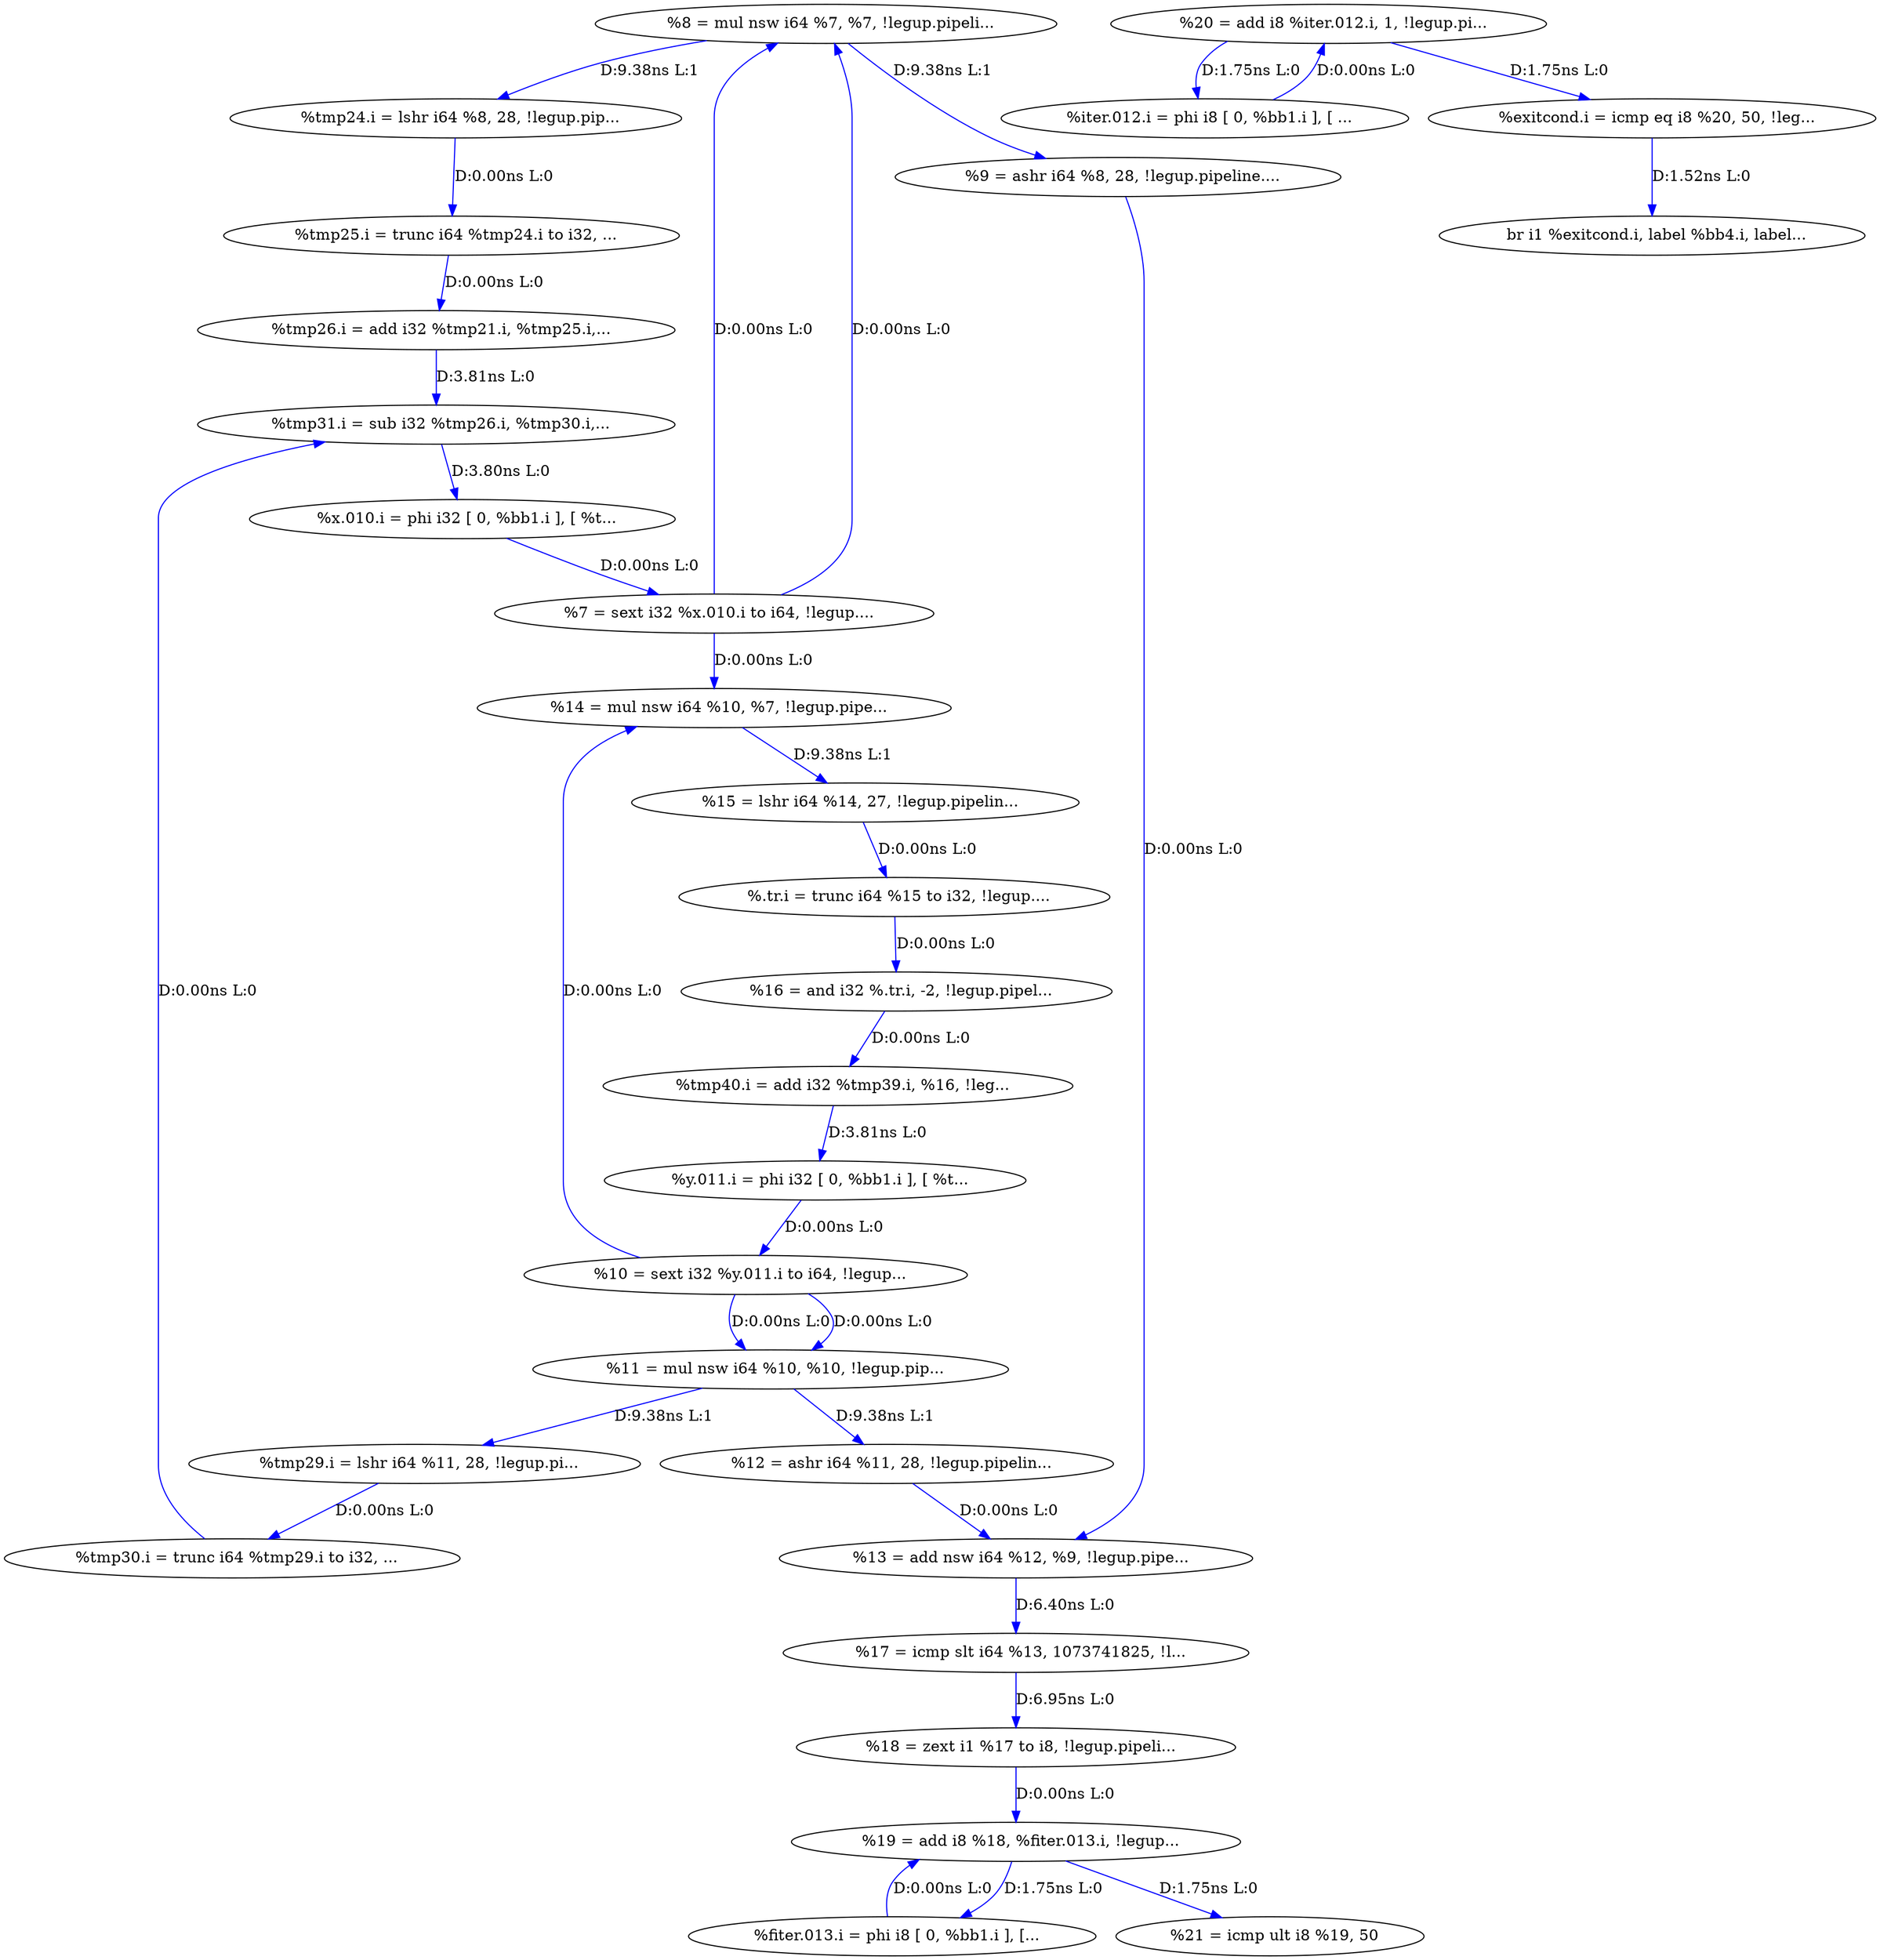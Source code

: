 digraph {
Node0xb1c05d8[label="  %19 = add i8 %18, %fiter.013.i, !legup..."];
Node0xb1bfa98[label="  %fiter.013.i = phi i8 [ 0, %bb1.i ], [..."];
Node0xb1bfa98 -> Node0xb1c05d8[label="D:0.00ns L:0",color=blue];
Node0xb1c0678[label="  %20 = add i8 %iter.012.i, 1, !legup.pi..."];
Node0xb1bfb38[label="  %iter.012.i = phi i8 [ 0, %bb1.i ], [ ..."];
Node0xb1bfb38 -> Node0xb1c0678[label="D:0.00ns L:0",color=blue];
Node0xb1bff98[label="  %10 = sext i32 %y.011.i to i64, !legup..."];
Node0xb1bfbd8[label="  %y.011.i = phi i32 [ 0, %bb1.i ], [ %t..."];
Node0xb1bfbd8 -> Node0xb1bff98[label="D:0.00ns L:0",color=blue];
Node0xb1bfdb8[label="  %7 = sext i32 %x.010.i to i64, !legup...."];
Node0xb1bfc78[label="  %x.010.i = phi i32 [ 0, %bb1.i ], [ %t..."];
Node0xb1bfc78 -> Node0xb1bfdb8[label="D:0.00ns L:0",color=blue];
Node0xb1c0218[label="  %14 = mul nsw i64 %10, %7, !legup.pipe..."];
Node0xb1bfdb8 -> Node0xb1c0218[label="D:0.00ns L:0",color=blue];
Node0xb1bfe58[label="  %8 = mul nsw i64 %7, %7, !legup.pipeli..."];
Node0xb1bfdb8 -> Node0xb1bfe58[label="D:0.00ns L:0",color=blue];
Node0xb1bfdb8 -> Node0xb1bfe58[label="D:0.00ns L:0",color=blue];
Node0xb1c07b8[label="  %tmp24.i = lshr i64 %8, 28, !legup.pip..."];
Node0xb1bfe58 -> Node0xb1c07b8[label="D:9.38ns L:1",color=blue];
Node0xb1bfef8[label="  %9 = ashr i64 %8, 28, !legup.pipeline...."];
Node0xb1bfe58 -> Node0xb1bfef8[label="D:9.38ns L:1",color=blue];
Node0xb1c0178[label="  %13 = add nsw i64 %12, %9, !legup.pipe..."];
Node0xb1bfef8 -> Node0xb1c0178[label="D:0.00ns L:0",color=blue];
Node0xb1bff98 -> Node0xb1c0218[label="D:0.00ns L:0",color=blue];
Node0xb1c0038[label="  %11 = mul nsw i64 %10, %10, !legup.pip..."];
Node0xb1bff98 -> Node0xb1c0038[label="D:0.00ns L:0",color=blue];
Node0xb1bff98 -> Node0xb1c0038[label="D:0.00ns L:0",color=blue];
Node0xb1b8210[label="  %tmp29.i = lshr i64 %11, 28, !legup.pi..."];
Node0xb1c0038 -> Node0xb1b8210[label="D:9.38ns L:1",color=blue];
Node0xb1c00d8[label="  %12 = ashr i64 %11, 28, !legup.pipelin..."];
Node0xb1c0038 -> Node0xb1c00d8[label="D:9.38ns L:1",color=blue];
Node0xb1c00d8 -> Node0xb1c0178[label="D:0.00ns L:0",color=blue];
Node0xb1c0498[label="  %17 = icmp slt i64 %13, 1073741825, !l..."];
Node0xb1c0178 -> Node0xb1c0498[label="D:6.40ns L:0",color=blue];
Node0xb1c02b8[label="  %15 = lshr i64 %14, 27, !legup.pipelin..."];
Node0xb1c0218 -> Node0xb1c02b8[label="D:9.38ns L:1",color=blue];
Node0xb1c0358[label="  %.tr.i = trunc i64 %15 to i32, !legup...."];
Node0xb1c02b8 -> Node0xb1c0358[label="D:0.00ns L:0",color=blue];
Node0xb1c03f8[label="  %16 = and i32 %.tr.i, -2, !legup.pipel..."];
Node0xb1c0358 -> Node0xb1c03f8[label="D:0.00ns L:0",color=blue];
Node0xb1b83f0[label="  %tmp40.i = add i32 %tmp39.i, %16, !leg..."];
Node0xb1c03f8 -> Node0xb1b83f0[label="D:0.00ns L:0",color=blue];
Node0xb1c0538[label="  %18 = zext i1 %17 to i8, !legup.pipeli..."];
Node0xb1c0498 -> Node0xb1c0538[label="D:6.95ns L:0",color=blue];
Node0xb1c0538 -> Node0xb1c05d8[label="D:0.00ns L:0",color=blue];
Node0xb1b8530[label="  %21 = icmp ult i8 %19, 50"];
Node0xb1c05d8 -> Node0xb1b8530[label="D:1.75ns L:0",color=blue];
Node0xb1c05d8 -> Node0xb1bfa98[label="D:1.75ns L:0",color=blue];
Node0xb1c0718[label="  %exitcond.i = icmp eq i8 %20, 50, !leg..."];
Node0xb1c0678 -> Node0xb1c0718[label="D:1.75ns L:0",color=blue];
Node0xb1c0678 -> Node0xb1bfb38[label="D:1.75ns L:0",color=blue];
Node0xb1b8490[label="  br i1 %exitcond.i, label %bb4.i, label..."];
Node0xb1c0718 -> Node0xb1b8490[label="D:1.52ns L:0",color=blue];
Node0xb1c0858[label="  %tmp25.i = trunc i64 %tmp24.i to i32, ..."];
Node0xb1c07b8 -> Node0xb1c0858[label="D:0.00ns L:0",color=blue];
Node0xb1b8170[label="  %tmp26.i = add i32 %tmp21.i, %tmp25.i,..."];
Node0xb1c0858 -> Node0xb1b8170[label="D:0.00ns L:0",color=blue];
Node0xb1b8350[label="  %tmp31.i = sub i32 %tmp26.i, %tmp30.i,..."];
Node0xb1b8170 -> Node0xb1b8350[label="D:3.81ns L:0",color=blue];
Node0xb1b82b0[label="  %tmp30.i = trunc i64 %tmp29.i to i32, ..."];
Node0xb1b8210 -> Node0xb1b82b0[label="D:0.00ns L:0",color=blue];
Node0xb1b82b0 -> Node0xb1b8350[label="D:0.00ns L:0",color=blue];
Node0xb1b8350 -> Node0xb1bfc78[label="D:3.80ns L:0",color=blue];
Node0xb1b83f0 -> Node0xb1bfbd8[label="D:3.81ns L:0",color=blue];
}
